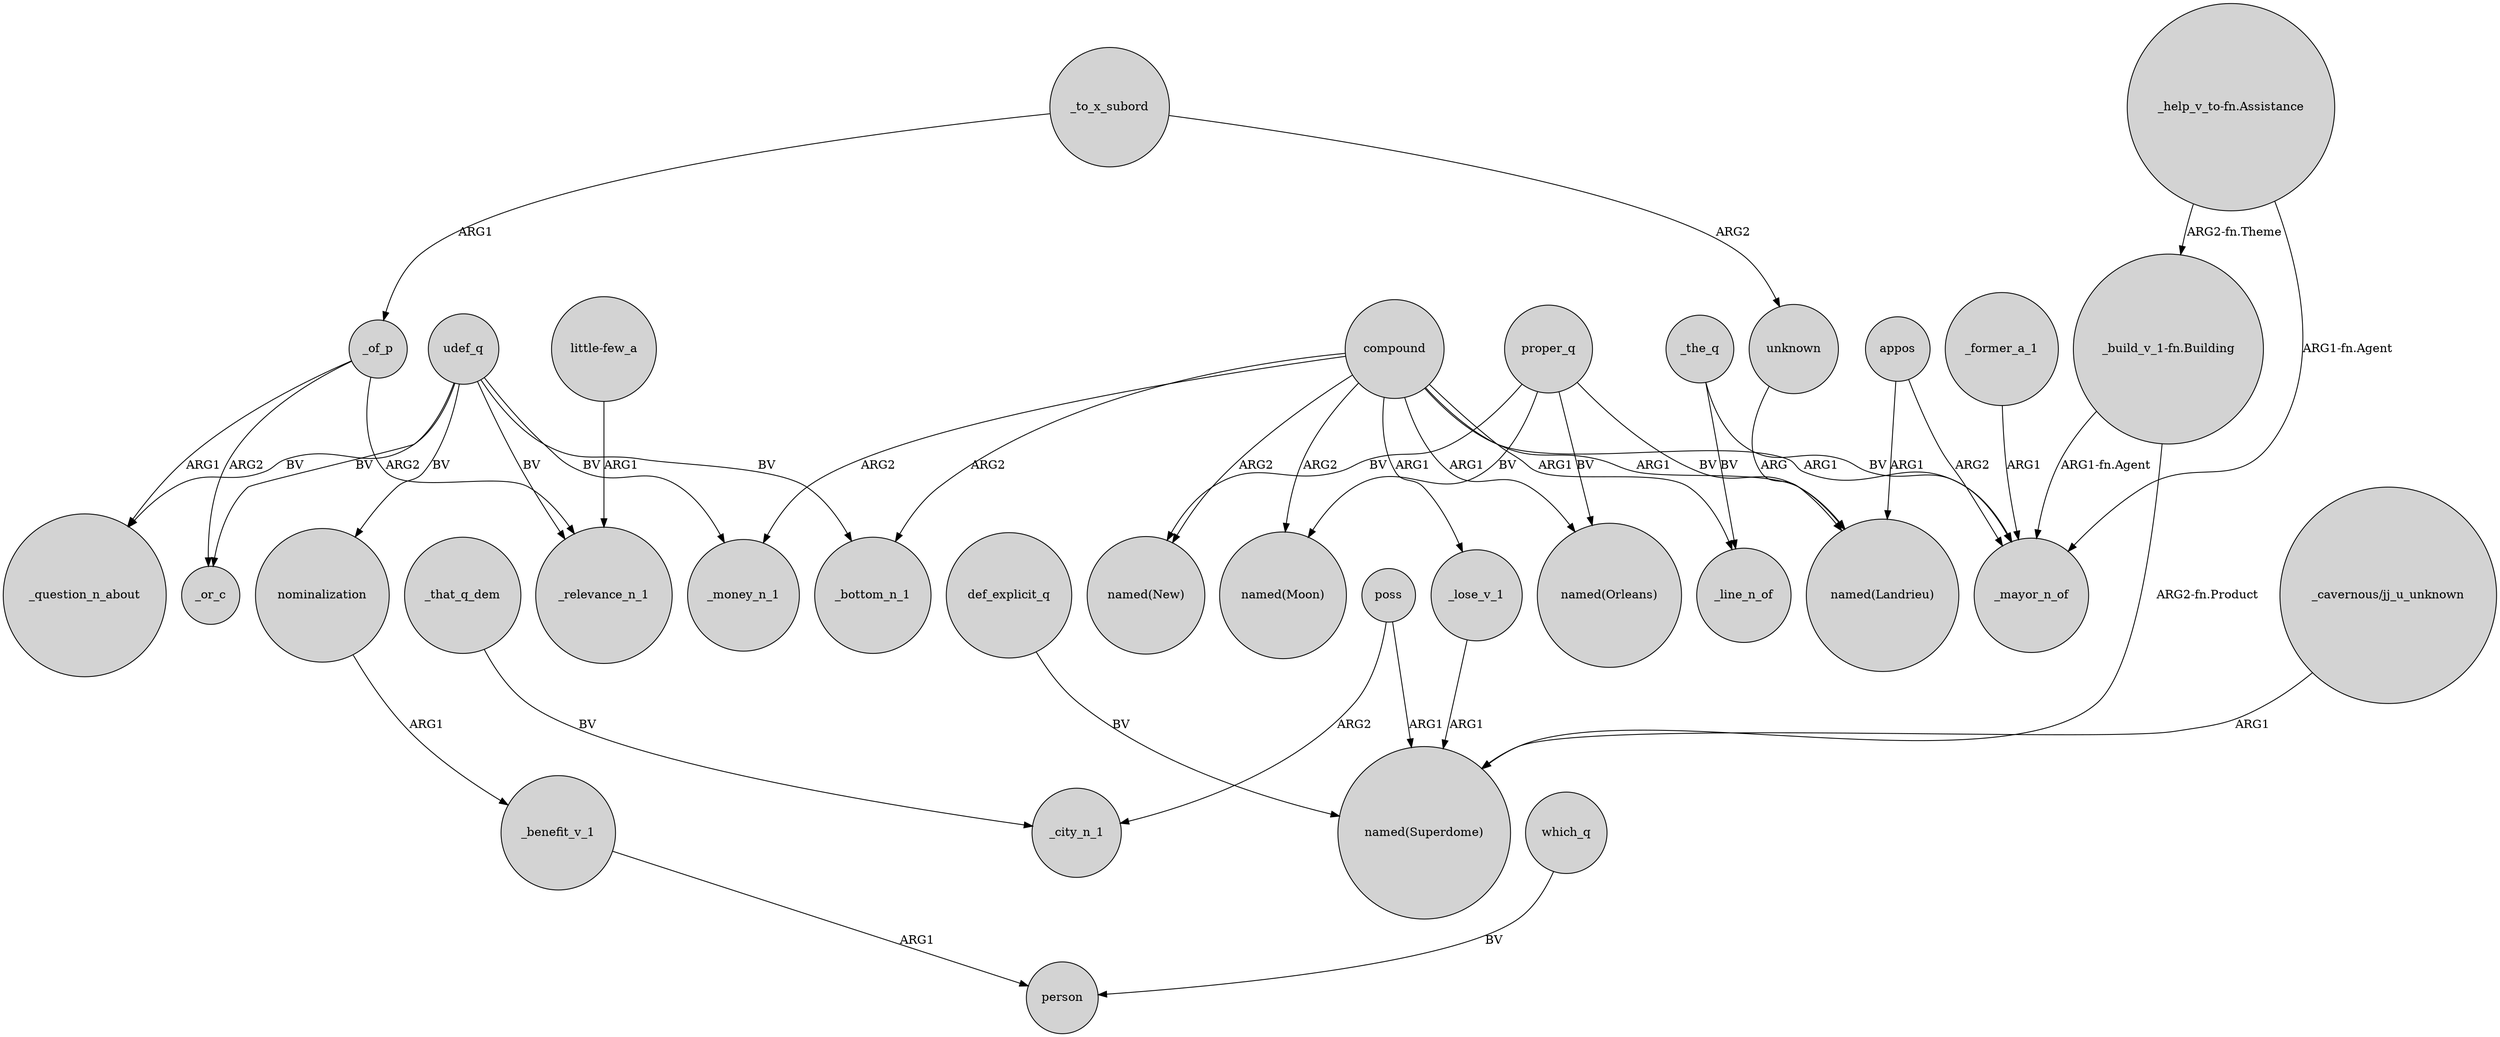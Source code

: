 digraph {
	node [shape=circle style=filled]
	udef_q -> _money_n_1 [label=BV]
	compound -> "named(Landrieu)" [label=ARG1]
	compound -> "named(New)" [label=ARG2]
	appos -> "named(Landrieu)" [label=ARG1]
	"_build_v_1-fn.Building" -> _mayor_n_of [label="ARG1-fn.Agent"]
	compound -> _mayor_n_of [label=ARG1]
	proper_q -> "named(New)" [label=BV]
	_benefit_v_1 -> person [label=ARG1]
	compound -> _bottom_n_1 [label=ARG2]
	_the_q -> _line_n_of [label=BV]
	"_build_v_1-fn.Building" -> "named(Superdome)" [label="ARG2-fn.Product"]
	poss -> "named(Superdome)" [label=ARG1]
	udef_q -> _question_n_about [label=BV]
	"_help_v_to-fn.Assistance" -> _mayor_n_of [label="ARG1-fn.Agent"]
	_that_q_dem -> _city_n_1 [label=BV]
	compound -> "named(Moon)" [label=ARG2]
	udef_q -> _or_c [label=BV]
	"_help_v_to-fn.Assistance" -> "_build_v_1-fn.Building" [label="ARG2-fn.Theme"]
	nominalization -> _benefit_v_1 [label=ARG1]
	udef_q -> _relevance_n_1 [label=BV]
	_former_a_1 -> _mayor_n_of [label=ARG1]
	appos -> _mayor_n_of [label=ARG2]
	"_cavernous/jj_u_unknown" -> "named(Superdome)" [label=ARG1]
	which_q -> person [label=BV]
	compound -> _line_n_of [label=ARG1]
	_to_x_subord -> _of_p [label=ARG1]
	proper_q -> "named(Moon)" [label=BV]
	udef_q -> _bottom_n_1 [label=BV]
	compound -> _money_n_1 [label=ARG2]
	_of_p -> _or_c [label=ARG2]
	_to_x_subord -> unknown [label=ARG2]
	unknown -> "named(Landrieu)" [label=ARG]
	proper_q -> "named(Landrieu)" [label=BV]
	udef_q -> nominalization [label=BV]
	_of_p -> _question_n_about [label=ARG1]
	compound -> "named(Orleans)" [label=ARG1]
	_the_q -> _mayor_n_of [label=BV]
	proper_q -> "named(Orleans)" [label=BV]
	_of_p -> _relevance_n_1 [label=ARG2]
	poss -> _city_n_1 [label=ARG2]
	"little-few_a" -> _relevance_n_1 [label=ARG1]
	_lose_v_1 -> "named(Superdome)" [label=ARG1]
	compound -> _lose_v_1 [label=ARG1]
	def_explicit_q -> "named(Superdome)" [label=BV]
}

